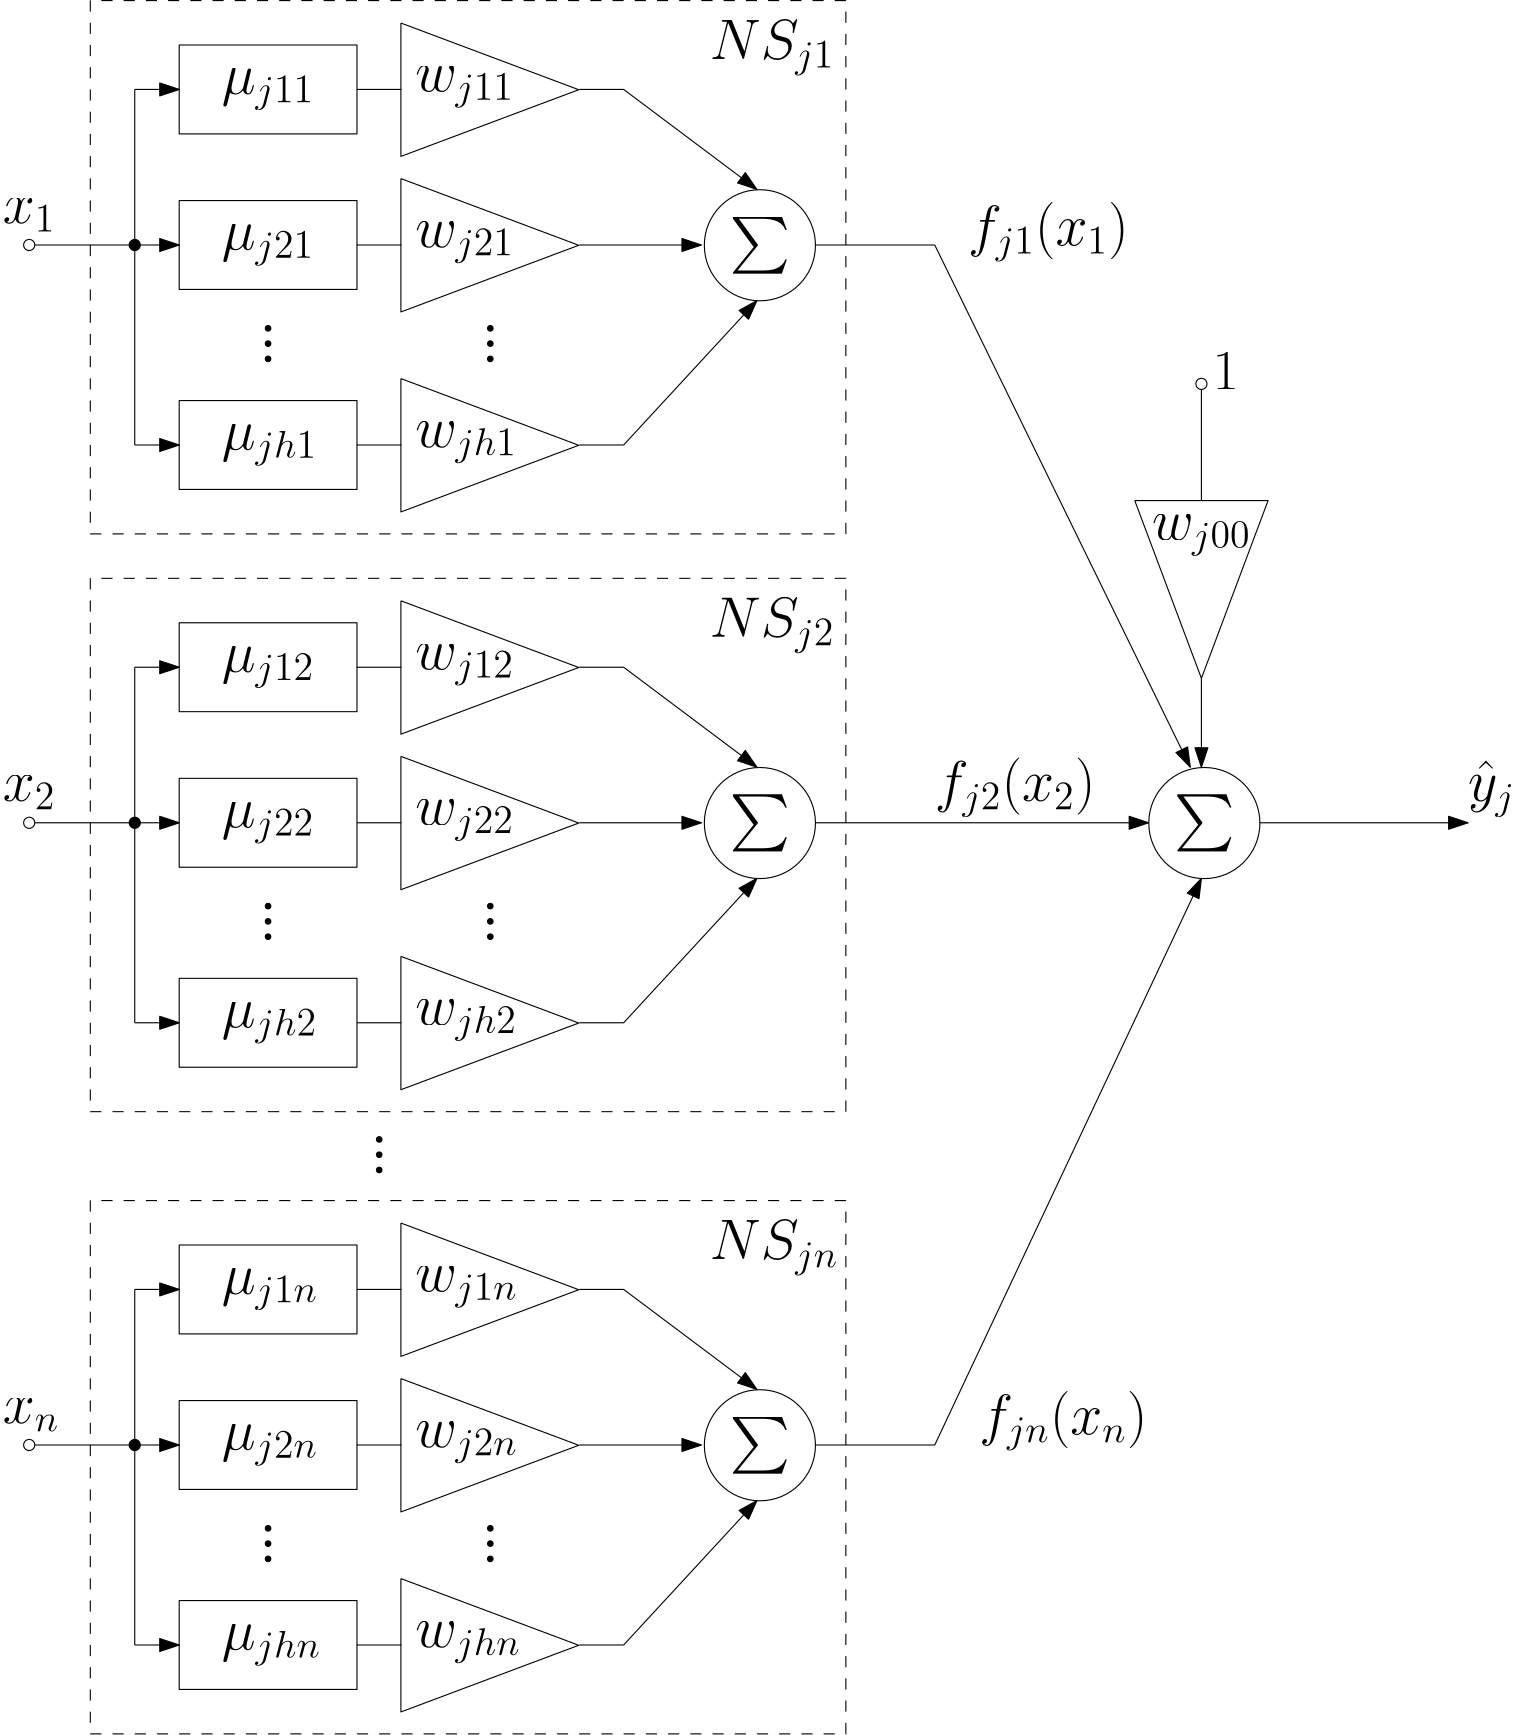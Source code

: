 <?xml version="1.0"?>
<!DOCTYPE ipe SYSTEM "ipe.dtd">
<ipe version="70107" creator="Ipe 7.2.2">
<info created="D:20160302104857" modified="D:20160307160534" title="test"/>
<preamble>%%BeginIpePreamble
  \usepackage{amsfonts}
  \newcommand{\R}{\mathbb{R}}
  %%EndIpePreamble</preamble>
<ipestyle name="basic">
<symbol name="arrow/arc(spx)">
<path stroke="sym-stroke" fill="sym-stroke" pen="sym-pen">
0 0 m
-1 0.333 l
-1 -0.333 l
h
</path>
</symbol>
<symbol name="arrow/farc(spx)">
<path stroke="sym-stroke" fill="white" pen="sym-pen">
0 0 m
-1 0.333 l
-1 -0.333 l
h
</path>
</symbol>
<symbol name="arrow/ptarc(spx)">
<path stroke="sym-stroke" fill="sym-stroke" pen="sym-pen">
0 0 m
-1 0.333 l
-0.8 0 l
-1 -0.333 l
h
</path>
</symbol>
<symbol name="arrow/fptarc(spx)">
<path stroke="sym-stroke" fill="white" pen="sym-pen">
0 0 m
-1 0.333 l
-0.8 0 l
-1 -0.333 l
h
</path>
</symbol>
<symbol name="mark/circle(sx)" transformations="translations">
<path fill="sym-stroke">
0.6 0 0 0.6 0 0 e
0.4 0 0 0.4 0 0 e
</path>
</symbol>
<symbol name="mark/disk(sx)" transformations="translations">
<path fill="sym-stroke">
0.6 0 0 0.6 0 0 e
</path>
</symbol>
<symbol name="mark/fdisk(sfx)" transformations="translations">
<group>
<path fill="sym-fill">
0.5 0 0 0.5 0 0 e
</path>
<path fill="sym-stroke" fillrule="eofill">
0.6 0 0 0.6 0 0 e
0.4 0 0 0.4 0 0 e
</path>
</group>
</symbol>
<symbol name="mark/box(sx)" transformations="translations">
<path fill="sym-stroke" fillrule="eofill">
-0.6 -0.6 m
0.6 -0.6 l
0.6 0.6 l
-0.6 0.6 l
h
-0.4 -0.4 m
0.4 -0.4 l
0.4 0.4 l
-0.4 0.4 l
h
</path>
</symbol>
<symbol name="mark/square(sx)" transformations="translations">
<path fill="sym-stroke">
-0.6 -0.6 m
0.6 -0.6 l
0.6 0.6 l
-0.6 0.6 l
h
</path>
</symbol>
<symbol name="mark/fsquare(sfx)" transformations="translations">
<group>
<path fill="sym-fill">
-0.5 -0.5 m
0.5 -0.5 l
0.5 0.5 l
-0.5 0.5 l
h
</path>
<path fill="sym-stroke" fillrule="eofill">
-0.6 -0.6 m
0.6 -0.6 l
0.6 0.6 l
-0.6 0.6 l
h
-0.4 -0.4 m
0.4 -0.4 l
0.4 0.4 l
-0.4 0.4 l
h
</path>
</group>
</symbol>
<symbol name="mark/cross(sx)" transformations="translations">
<group>
<path fill="sym-stroke">
-0.43 -0.57 m
0.57 0.43 l
0.43 0.57 l
-0.57 -0.43 l
h
</path>
<path fill="sym-stroke">
-0.43 0.57 m
0.57 -0.43 l
0.43 -0.57 l
-0.57 0.43 l
h
</path>
</group>
</symbol>
<symbol name="arrow/fnormal(spx)">
<path stroke="sym-stroke" fill="white" pen="sym-pen">
0 0 m
-1 0.333 l
-1 -0.333 l
h
</path>
</symbol>
<symbol name="arrow/pointed(spx)">
<path stroke="sym-stroke" fill="sym-stroke" pen="sym-pen">
0 0 m
-1 0.333 l
-0.8 0 l
-1 -0.333 l
h
</path>
</symbol>
<symbol name="arrow/fpointed(spx)">
<path stroke="sym-stroke" fill="white" pen="sym-pen">
0 0 m
-1 0.333 l
-0.8 0 l
-1 -0.333 l
h
</path>
</symbol>
<symbol name="arrow/linear(spx)">
<path stroke="sym-stroke" pen="sym-pen">
-1 0.333 m
0 0 l
-1 -0.333 l
</path>
</symbol>
<symbol name="arrow/fdouble(spx)">
<path stroke="sym-stroke" fill="white" pen="sym-pen">
0 0 m
-1 0.333 l
-1 -0.333 l
h
-1 0 m
-2 0.333 l
-2 -0.333 l
h
</path>
</symbol>
<symbol name="arrow/double(spx)">
<path stroke="sym-stroke" fill="sym-stroke" pen="sym-pen">
0 0 m
-1 0.333 l
-1 -0.333 l
h
-1 0 m
-2 0.333 l
-2 -0.333 l
h
</path>
</symbol>
<pen name="heavier" value="0.8"/>
<pen name="fat" value="1.2"/>
<pen name="ultrafat" value="2"/>
<symbolsize name="large" value="5"/>
<symbolsize name="small" value="2"/>
<symbolsize name="tiny" value="1.1"/>
<arrowsize name="large" value="10"/>
<arrowsize name="small" value="5"/>
<arrowsize name="tiny" value="3"/>
<color name="red" value="1 0 0"/>
<color name="green" value="0 1 0"/>
<color name="blue" value="0 0 1"/>
<color name="yellow" value="1 1 0"/>
<color name="orange" value="1 0.647 0"/>
<color name="gold" value="1 0.843 0"/>
<color name="purple" value="0.627 0.125 0.941"/>
<color name="gray" value="0.745"/>
<color name="brown" value="0.647 0.165 0.165"/>
<color name="navy" value="0 0 0.502"/>
<color name="pink" value="1 0.753 0.796"/>
<color name="seagreen" value="0.18 0.545 0.341"/>
<color name="turquoise" value="0.251 0.878 0.816"/>
<color name="violet" value="0.933 0.51 0.933"/>
<color name="darkblue" value="0 0 0.545"/>
<color name="darkcyan" value="0 0.545 0.545"/>
<color name="darkgray" value="0.663"/>
<color name="darkgreen" value="0 0.392 0"/>
<color name="darkmagenta" value="0.545 0 0.545"/>
<color name="darkorange" value="1 0.549 0"/>
<color name="darkred" value="0.545 0 0"/>
<color name="lightblue" value="0.678 0.847 0.902"/>
<color name="lightcyan" value="0.878 1 1"/>
<color name="lightgray" value="0.827"/>
<color name="lightgreen" value="0.565 0.933 0.565"/>
<color name="lightyellow" value="1 1 0.878"/>
<dashstyle name="dashed" value="[4] 0"/>
<dashstyle name="dotted" value="[1 3] 0"/>
<dashstyle name="dash dotted" value="[4 2 1 2] 0"/>
<dashstyle name="dash dot dotted" value="[4 2 1 2 1 2] 0"/>
<textsize name="large" value="\large"/>
<textsize name="Large" value="\Large"/>
<textsize name="LARGE" value="\LARGE"/>
<textsize name="huge" value="\huge"/>
<textsize name="Huge" value="\Huge"/>
<textsize name="small" value="\small"/>
<textsize name="footnote" value="\footnotesize"/>
<textsize name="tiny" value="\tiny"/>
<textstyle name="center" begin="\begin{center}" end="\end{center}"/>
<textstyle name="itemize" begin="\begin{itemize}" end="\end{itemize}"/>
<textstyle name="item" begin="\begin{itemize}\item{}" end="\end{itemize}"/>
<gridsize name="4 pts" value="4"/>
<gridsize name="8 pts (~3 mm)" value="8"/>
<gridsize name="16 pts (~6 mm)" value="16"/>
<gridsize name="32 pts (~12 mm)" value="32"/>
<gridsize name="10 pts (~3.5 mm)" value="10"/>
<gridsize name="20 pts (~7 mm)" value="20"/>
<gridsize name="14 pts (~5 mm)" value="14"/>
<gridsize name="28 pts (~10 mm)" value="28"/>
<gridsize name="56 pts (~20 mm)" value="56"/>
<anglesize name="90 deg" value="90"/>
<anglesize name="60 deg" value="60"/>
<anglesize name="45 deg" value="45"/>
<anglesize name="30 deg" value="30"/>
<anglesize name="22.5 deg" value="22.5"/>
<opacity name="10%" value="0.1"/>
<opacity name="30%" value="0.3"/>
<opacity name="50%" value="0.5"/>
<opacity name="75%" value="0.75"/>
<tiling name="falling" angle="-60" step="4" width="1"/>
<tiling name="rising" angle="30" step="4" width="1"/>
</ipestyle>
<page>
<layer name="synapse"/>
<layer name="beta"/>
<layer name="gamma"/>
<view layers="synapse" active="synapse"/>
<text layer="synapse" matrix="1 0 0 1 -165 -221" transformations="translations" pos="420 808" stroke="black" type="label" width="44.943" height="14.118" depth="5.89" valign="baseline" size="huge">$NS_{j2}$</text>
<path matrix="1 0 0 1 -22 -224" stroke="black">
2 0 0 2 32 744 e
</path>
<text matrix="1 0 0 1 -19.5095 -232" transformations="translations" pos="20 760" stroke="black" type="label" width="19.019" height="8.896" depth="3.1" valign="baseline" size="huge">${x}_2$</text>
<path matrix="1 0 0 1 0 -208" stroke="black" arrow="normal/normal">
48 784 m
64 784 l
</path>
<path matrix="1 0 0 1 0 -208" stroke="black" arrow="normal/normal">
48 656 m
64 656 l
</path>
<path matrix="1 0 0 1 0 -208" stroke="black" arrow="normal/normal">
12 728 m
64 728 l
</path>
<path matrix="1 0 0 1 0 -208" stroke="black">
48 784 m
48 656 l
48 656 l
</path>
<path matrix="1 0 0 1 0 -208" stroke="black" fill="black">
2 0 0 2 48 728 e
</path>
<path matrix="1 0 0 1 0 -208" stroke="black" dash="dashed">
32 816 m
32 624 l
304 624 l
304 816 l
h
</path>
<group matrix="1 0 0 1 0 -210">
<path matrix="1 0 0 1 80 -4" stroke="black" fill="black">
1 0 0 1 16 704 e
</path>
<path matrix="1 0 0 1 80 -9.5" stroke="black" fill="black">
1 0 0 1 16 704 e
</path>
<path matrix="1 0 0 1 80 -15" stroke="black" fill="black">
1 0 0 1 16 704 e
</path>
</group>
<group matrix="1 0 0 1 80 -210">
<path matrix="1 0 0 1 80 -4" stroke="black" fill="black">
1 0 0 1 16 704 e
</path>
<path matrix="1 0 0 1 80 -9.5" stroke="black" fill="black">
1 0 0 1 16 704 e
</path>
<path matrix="1 0 0 1 80 -15" stroke="black" fill="black">
1 0 0 1 16 704 e
</path>
</group>
<path matrix="1 0 0 1 32 -240" stroke="black">
96 816 m
112 816 l
</path>
<path matrix="1 0 0 1 32 -296" stroke="black">
96 816 m
112 816 l
</path>
<path matrix="1 0 0 1 32 -368" stroke="black">
96 816 m
112 816 l
</path>
<path matrix="0.666667 0 0 0.75 58.48 -80.097" stroke="black">
128 832 m
128 768 l
224 800 l
128 832 l
128 832 l
</path>
<text matrix="1 0 0 1 -59 -296.6" transformations="translations" pos="208 816" stroke="black" type="label" width="35.626" height="8.895" depth="5.89" valign="baseline" size="huge">$w_{j22}$</text>
<path matrix="1 0 0 1 32 -208" fill="white" arrow="normal/normal">
176 728 m
224 728 l
</path>
<path matrix="0.666667 0 0 0.75 58.48 -152.097" stroke="black">
128 832 m
128 768 l
224 800 l
128 832 l
128 832 l
</path>
<text matrix="1 0 0 1 -59 -368.6" transformations="translations" pos="208 816" stroke="black" type="label" width="36.689" height="8.895" depth="5.89" valign="baseline" size="huge">$w_{jh2}$</text>
<text matrix="1 0 0 1 38.1465 -221.258" transformations="translations" pos="224 736" stroke="black" type="label" width="21.81" height="15.493" depth="5.17" valign="baseline" size="huge">$\sum$</text>
<path matrix="1 0 0 1 65.0515 -280.097" stroke="black">
20 0 0 20 208 800 e
</path>
<path matrix="1 0 0 1 0 -208" stroke="black" arrow="normal/normal">
208 728 m
252 728 l
</path>
<path matrix="1 0 0 1 0 -208" stroke="black" arrow="normal/normal">
208 784 m
224 784 l
272 748 l
</path>
<path matrix="1 0 0 1 0 -208" stroke="black" arrow="normal/normal">
208 656 m
224 656 l
272 708 l
</path>
<text matrix="1 0 0 1 31.332 -241.502" transformations="translations" pos="48 816" stroke="black" type="label" width="33.336" height="8.895" depth="5.89" valign="baseline" size="huge">$\mu_{j12}$</text>
<path matrix="1 0 0 1 32 -240" stroke="black">
32 832 m
32 800 l
96 800 l
96 832 l
h
</path>
<group matrix="1 0 0 1 40 -294">
<path matrix="1 0 0 1 80 -4" stroke="black" fill="black">
1 0 0 1 16 704 e
</path>
<path matrix="1 0 0 1 80 -9.5" stroke="black" fill="black">
1 0 0 1 16 704 e
</path>
<path matrix="1 0 0 1 80 -15" stroke="black" fill="black">
1 0 0 1 16 704 e
</path>
</group>
<text matrix="1 0 0 1 -165 -445" transformations="translations" pos="420 808" stroke="black" type="label" width="46.304" height="14.118" depth="5.89" valign="baseline" size="huge">$NS_{jn}$</text>
<text matrix="1 0 0 1 -165 -13" transformations="translations" pos="420 808" stroke="black" type="label" width="44.943" height="14.118" depth="5.89" valign="baseline" size="huge">$NS_{j1}$</text>
<text matrix="1 0 0 1 198.147 -221.258" transformations="translations" pos="224 736" stroke="black" type="label" width="21.81" height="15.493" depth="5.17" valign="baseline" size="huge">$\sum$</text>
<path matrix="1 0 0 1 225.052 -280.097" stroke="black">
20 0 0 20 208 800 e
</path>
<path matrix="1 0 0 1 1 0" stroke="black" arrow="normal/normal">
292 520 m
412 520 l
</path>
<text transformations="translations" pos="372 572" stroke="black" type="label" width="0" height="0" depth="0" valign="baseline" size="Large"></text>
<text matrix="1 0 0 1 -64 -20" transformations="translations" pos="400 548" stroke="black" type="label" width="57.766" height="15.477" depth="5.89" valign="baseline" size="huge">$f_{j2}({x}_2)$</text>
<group matrix="1 0 0 1 68 -32">
<text matrix="1 0 0 1 -5.813 2" transformations="translations" pos="352 652" stroke="black" type="label" width="35.626" height="8.895" depth="5.89" valign="baseline" size="huge">$w_{j00}$</text>
<path matrix="1 0 0 1 4 44" stroke="black">
336 624 m
384 624 l
360 560 l
336 624 l
336 624 l
</path>
</group>
<path stroke="black" arrow="normal/normal">
432 572 m
432 540 l
</path>
<path matrix="1 0 0 1 16 -10" stroke="black" fill="white">
2 0 0 2 416 688 e
</path>
<path matrix="1 0 0 1 -22 -16" stroke="black">
2 0 0 2 32 744 e
</path>
<text matrix="1 0 0 1 -19.5095 -24" transformations="translations" pos="20 760" stroke="black" type="label" width="19.019" height="8.896" depth="3.1" valign="baseline" size="huge">${x}_1$</text>
<path stroke="black" arrow="normal/normal">
48 784 m
64 784 l
</path>
<path stroke="black" arrow="normal/normal">
48 656 m
64 656 l
</path>
<path stroke="black" arrow="normal/normal">
12 728 m
64 728 l
</path>
<path stroke="black">
48 784 m
48 656 l
48 656 l
</path>
<path stroke="black" fill="black">
2 0 0 2 48 728 e
</path>
<path stroke="black" dash="dashed">
32 816 m
32 624 l
304 624 l
304 816 l
h
</path>
<group matrix="1 0 0 1 0 -2">
<path matrix="1 0 0 1 80 -4" stroke="black" fill="black">
1 0 0 1 16 704 e
</path>
<path matrix="1 0 0 1 80 -9.5" stroke="black" fill="black">
1 0 0 1 16 704 e
</path>
<path matrix="1 0 0 1 80 -15" stroke="black" fill="black">
1 0 0 1 16 704 e
</path>
</group>
<group matrix="1 0 0 1 80 -2">
<path matrix="1 0 0 1 80 -4" stroke="black" fill="black">
1 0 0 1 16 704 e
</path>
<path matrix="1 0 0 1 80 -9.5" stroke="black" fill="black">
1 0 0 1 16 704 e
</path>
<path matrix="1 0 0 1 80 -15" stroke="black" fill="black">
1 0 0 1 16 704 e
</path>
</group>
<group matrix="1 0 0 1 32 -32">
<text matrix="1 0 0 1 -0.668 -1.5025" transformations="translations" pos="48 816" stroke="black" type="label" width="33.336" height="8.895" depth="5.89" valign="baseline" size="huge">$\mu_{j11}$</text>
<path stroke="black">
32 832 m
32 800 l
96 800 l
96 832 l
h
</path>
</group>
<group matrix="1 0 0 1 32 -40">
<text matrix="1 0 0 1 -0.668 -49.5025" transformations="translations" pos="48 816" stroke="black" type="label" width="33.336" height="8.895" depth="5.89" valign="baseline" size="huge">$\mu_{j21}$</text>
<path matrix="1 0 0 1 0 -48" stroke="black">
32 832 m
32 800 l
96 800 l
96 832 l
h
</path>
</group>
<group matrix="1 0 0 1 32 -48">
<text matrix="1 0 0 1 -0.668 -113.502" transformations="translations" pos="48 816" stroke="black" type="label" width="34.399" height="8.895" depth="5.89" valign="baseline" size="huge">$\mu_{jh1}$</text>
<path matrix="1 0 0 1 0 -112" stroke="black">
32 832 m
32 800 l
96 800 l
96 832 l
h
</path>
</group>
<path matrix="1 0 0 1 32 -32" stroke="black">
96 816 m
112 816 l
</path>
<group matrix="1 0 0 1 -50 -33.6">
<path matrix="0.666667 0 0 0.75 108.48 217.503" stroke="black">
128 832 m
128 768 l
224 800 l
128 832 l
128 832 l
</path>
<text matrix="1 0 0 1 -9 1" transformations="translations" pos="208 816" stroke="black" type="label" width="35.626" height="8.895" depth="5.89" valign="baseline" size="huge">$w_{j11}$</text>
</group>
<path matrix="1 0 0 1 32 -88" stroke="black">
96 816 m
112 816 l
</path>
<path matrix="1 0 0 1 32 -160" stroke="black">
96 816 m
112 816 l
</path>
<path matrix="0.666667 0 0 0.75 58.48 127.903" stroke="black">
128 832 m
128 768 l
224 800 l
128 832 l
128 832 l
</path>
<text matrix="1 0 0 1 -59 -88.6" transformations="translations" pos="208 816" stroke="black" type="label" width="35.626" height="8.895" depth="5.89" valign="baseline" size="huge">$w_{j21}$</text>
<path matrix="1 0 0 1 32 0" fill="white" arrow="normal/normal">
176 728 m
224 728 l
</path>
<path matrix="0.666667 0 0 0.75 58.48 55.903" stroke="black">
128 832 m
128 768 l
224 800 l
128 832 l
128 832 l
</path>
<text matrix="1 0 0 1 -59 -160.6" transformations="translations" pos="208 816" stroke="black" type="label" width="36.689" height="8.895" depth="5.89" valign="baseline" size="huge">$w_{jh1}$</text>
<text matrix="1 0 0 1 38.1465 -13.2585" transformations="translations" pos="224 736" stroke="black" type="label" width="21.81" height="15.493" depth="5.17" valign="baseline" size="huge">$\sum$</text>
<path matrix="1 0 0 1 65.0515 -72.097" stroke="black">
20 0 0 20 208 800 e
</path>
<path stroke="black" arrow="normal/normal">
208 728 m
252 728 l
</path>
<path stroke="black" arrow="normal/normal">
208 784 m
224 784 l
272 748 l
</path>
<path stroke="black" arrow="normal/normal">
208 656 m
224 656 l
272 708 l
</path>
<path stroke="black">
432 676 m
432 636 l
432 636 l
</path>
<text matrix="1 0 0 1 4 -12" transformations="translations" pos="432 688" stroke="black" type="label" width="9.476" height="13.319" depth="0" valign="baseline" size="huge">$1$</text>
<path stroke="black" arrow="normal/normal">
293 728 m
336 728 l
428 540 l
</path>
<path stroke="black" arrow="normal/normal">
293 296 m
336 296 l
432 500 l
</path>
<text matrix="1 0 0 1 -52 180" transformations="translations" pos="400 548" stroke="black" type="label" width="57.766" height="15.477" depth="5.89" valign="baseline" size="huge">$f_{j1}({x}_1)$</text>
<text matrix="1 0 0 1 -48 -248" transformations="translations" pos="400 548" stroke="black" type="label" width="60.489" height="15.477" depth="5.89" valign="baseline" size="huge">$f_{jn}({x}_n)$</text>
<path stroke="black" arrow="normal/normal">
453 520 m
528 520 l
</path>
<text matrix="1 0 0 1 40 -8" transformations="translations" pos="488 536" stroke="black" type="label" width="16.982" height="14.349" depth="5.89" valign="baseline" size="huge">$\hat{y}_j$</text>
<text matrix="1 0 0 1 31.332 -297.502" transformations="translations" pos="48 816" stroke="black" type="label" width="33.336" height="8.895" depth="5.89" valign="baseline" size="huge">$\mu_{j22}$</text>
<path matrix="1 0 0 1 32 -296" stroke="black">
32 832 m
32 800 l
96 800 l
96 832 l
h
</path>
<text matrix="1 0 0 1 31.332 -369.502" transformations="translations" pos="48 816" stroke="black" type="label" width="34.399" height="8.895" depth="5.89" valign="baseline" size="huge">$\mu_{jh2}$</text>
<path matrix="1 0 0 1 32 -368" stroke="black">
32 832 m
32 800 l
96 800 l
96 832 l
h
</path>
<path matrix="0.666667 0 0 0.75 58.48 -24.097" stroke="black">
128 832 m
128 768 l
224 800 l
128 832 l
128 832 l
</path>
<text matrix="1 0 0 1 -59 -240.6" transformations="translations" pos="208 816" stroke="black" type="label" width="35.626" height="8.895" depth="5.89" valign="baseline" size="huge">$w_{j12}$</text>
<path matrix="1 0 0 1 -22 -448" stroke="black">
2 0 0 2 32 744 e
</path>
<text matrix="1 0 0 1 -19.5095 -456" transformations="translations" pos="20 760" stroke="black" type="label" width="20.38" height="8.896" depth="3.1" valign="baseline" size="huge">${x}_n$</text>
<path matrix="1 0 0 1 0 -432" stroke="black" arrow="normal/normal">
48 784 m
64 784 l
</path>
<path matrix="1 0 0 1 0 -432" stroke="black" arrow="normal/normal">
48 656 m
64 656 l
</path>
<path matrix="1 0 0 1 0 -432" stroke="black" arrow="normal/normal">
12 728 m
64 728 l
</path>
<path matrix="1 0 0 1 0 -432" stroke="black">
48 784 m
48 656 l
48 656 l
</path>
<path matrix="1 0 0 1 0 -432" stroke="black" fill="black">
2 0 0 2 48 728 e
</path>
<path matrix="1 0 0 1 0 -432" stroke="black" dash="dashed">
32 816 m
32 624 l
304 624 l
304 816 l
h
</path>
<group matrix="1 0 0 1 0 -434">
<path matrix="1 0 0 1 80 -4" stroke="black" fill="black">
1 0 0 1 16 704 e
</path>
<path matrix="1 0 0 1 80 -9.5" stroke="black" fill="black">
1 0 0 1 16 704 e
</path>
<path matrix="1 0 0 1 80 -15" stroke="black" fill="black">
1 0 0 1 16 704 e
</path>
</group>
<group matrix="1 0 0 1 80 -434">
<path matrix="1 0 0 1 80 -4" stroke="black" fill="black">
1 0 0 1 16 704 e
</path>
<path matrix="1 0 0 1 80 -9.5" stroke="black" fill="black">
1 0 0 1 16 704 e
</path>
<path matrix="1 0 0 1 80 -15" stroke="black" fill="black">
1 0 0 1 16 704 e
</path>
</group>
<path matrix="1 0 0 1 32 -464" stroke="black">
96 816 m
112 816 l
</path>
<path matrix="1 0 0 1 32 -520" stroke="black">
96 816 m
112 816 l
</path>
<path matrix="1 0 0 1 32 -592" stroke="black">
96 816 m
112 816 l
</path>
<path matrix="0.666667 0 0 0.75 58.48 -304.097" stroke="black">
128 832 m
128 768 l
224 800 l
128 832 l
128 832 l
</path>
<text matrix="1 0 0 1 -59 -520.6" transformations="translations" pos="208 816" stroke="black" type="label" width="36.988" height="8.895" depth="5.89" valign="baseline" size="huge">$w_{j2n}$</text>
<path matrix="1 0 0 1 32 -432" fill="white" arrow="normal/normal">
176 728 m
224 728 l
</path>
<path matrix="0.666667 0 0 0.75 58.48 -376.097" stroke="black">
128 832 m
128 768 l
224 800 l
128 832 l
128 832 l
</path>
<text matrix="1 0 0 1 -59 -592.6" transformations="translations" pos="208 816" stroke="black" type="label" width="38.051" height="8.895" depth="5.89" valign="baseline" size="huge">$w_{jhn}$</text>
<text matrix="1 0 0 1 38.1465 -445.259" transformations="translations" pos="224 736" stroke="black" type="label" width="21.81" height="15.493" depth="5.17" valign="baseline" size="huge">$\sum$</text>
<path matrix="1 0 0 1 65.0515 -504.097" stroke="black">
20 0 0 20 208 800 e
</path>
<path matrix="1 0 0 1 0 -432" stroke="black" arrow="normal/normal">
208 728 m
252 728 l
</path>
<path matrix="1 0 0 1 0 -432" stroke="black" arrow="normal/normal">
208 784 m
224 784 l
272 748 l
</path>
<path matrix="1 0 0 1 0 -432" stroke="black" arrow="normal/normal">
208 656 m
224 656 l
272 708 l
</path>
<text matrix="1 0 0 1 31.332 -465.502" transformations="translations" pos="48 816" stroke="black" type="label" width="34.698" height="8.895" depth="5.89" valign="baseline" size="huge">$\mu_{j1n}$</text>
<path matrix="1 0 0 1 32 -464" stroke="black">
32 832 m
32 800 l
96 800 l
96 832 l
h
</path>
<text matrix="1 0 0 1 31.332 -521.503" transformations="translations" pos="48 816" stroke="black" type="label" width="34.698" height="8.895" depth="5.89" valign="baseline" size="huge">$\mu_{j2n}$</text>
<path matrix="1 0 0 1 32 -520" stroke="black">
32 832 m
32 800 l
96 800 l
96 832 l
h
</path>
<text matrix="1 0 0 1 31.332 -593.502" transformations="translations" pos="48 816" stroke="black" type="label" width="35.761" height="8.895" depth="5.89" valign="baseline" size="huge">$\mu_{jhn}$</text>
<path matrix="1 0 0 1 32 -592" stroke="black">
32 832 m
32 800 l
96 800 l
96 832 l
h
</path>
<path matrix="0.666667 0 0 0.75 58.48 -248.097" stroke="black">
128 832 m
128 768 l
224 800 l
128 832 l
128 832 l
</path>
<text matrix="1 0 0 1 -59 -464.6" transformations="translations" pos="208 816" stroke="black" type="label" width="36.988" height="8.895" depth="5.89" valign="baseline" size="huge">$w_{j1n}$</text>
</page>
</ipe>
